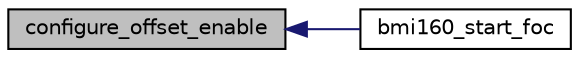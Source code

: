 digraph "configure_offset_enable"
{
  edge [fontname="Helvetica",fontsize="10",labelfontname="Helvetica",labelfontsize="10"];
  node [fontname="Helvetica",fontsize="10",shape=record];
  rankdir="LR";
  Node1 [label="configure_offset_enable",height=0.2,width=0.4,color="black", fillcolor="grey75", style="filled", fontcolor="black"];
  Node1 -> Node2 [dir="back",color="midnightblue",fontsize="10",style="solid",fontname="Helvetica"];
  Node2 [label="bmi160_start_foc",height=0.2,width=0.4,color="black", fillcolor="white", style="filled",URL="$bmi160_8h.html#a9a12ab7ac43b795f4b6faddde505eb88",tooltip="This API starts the FOC of accel and gyro. "];
}
